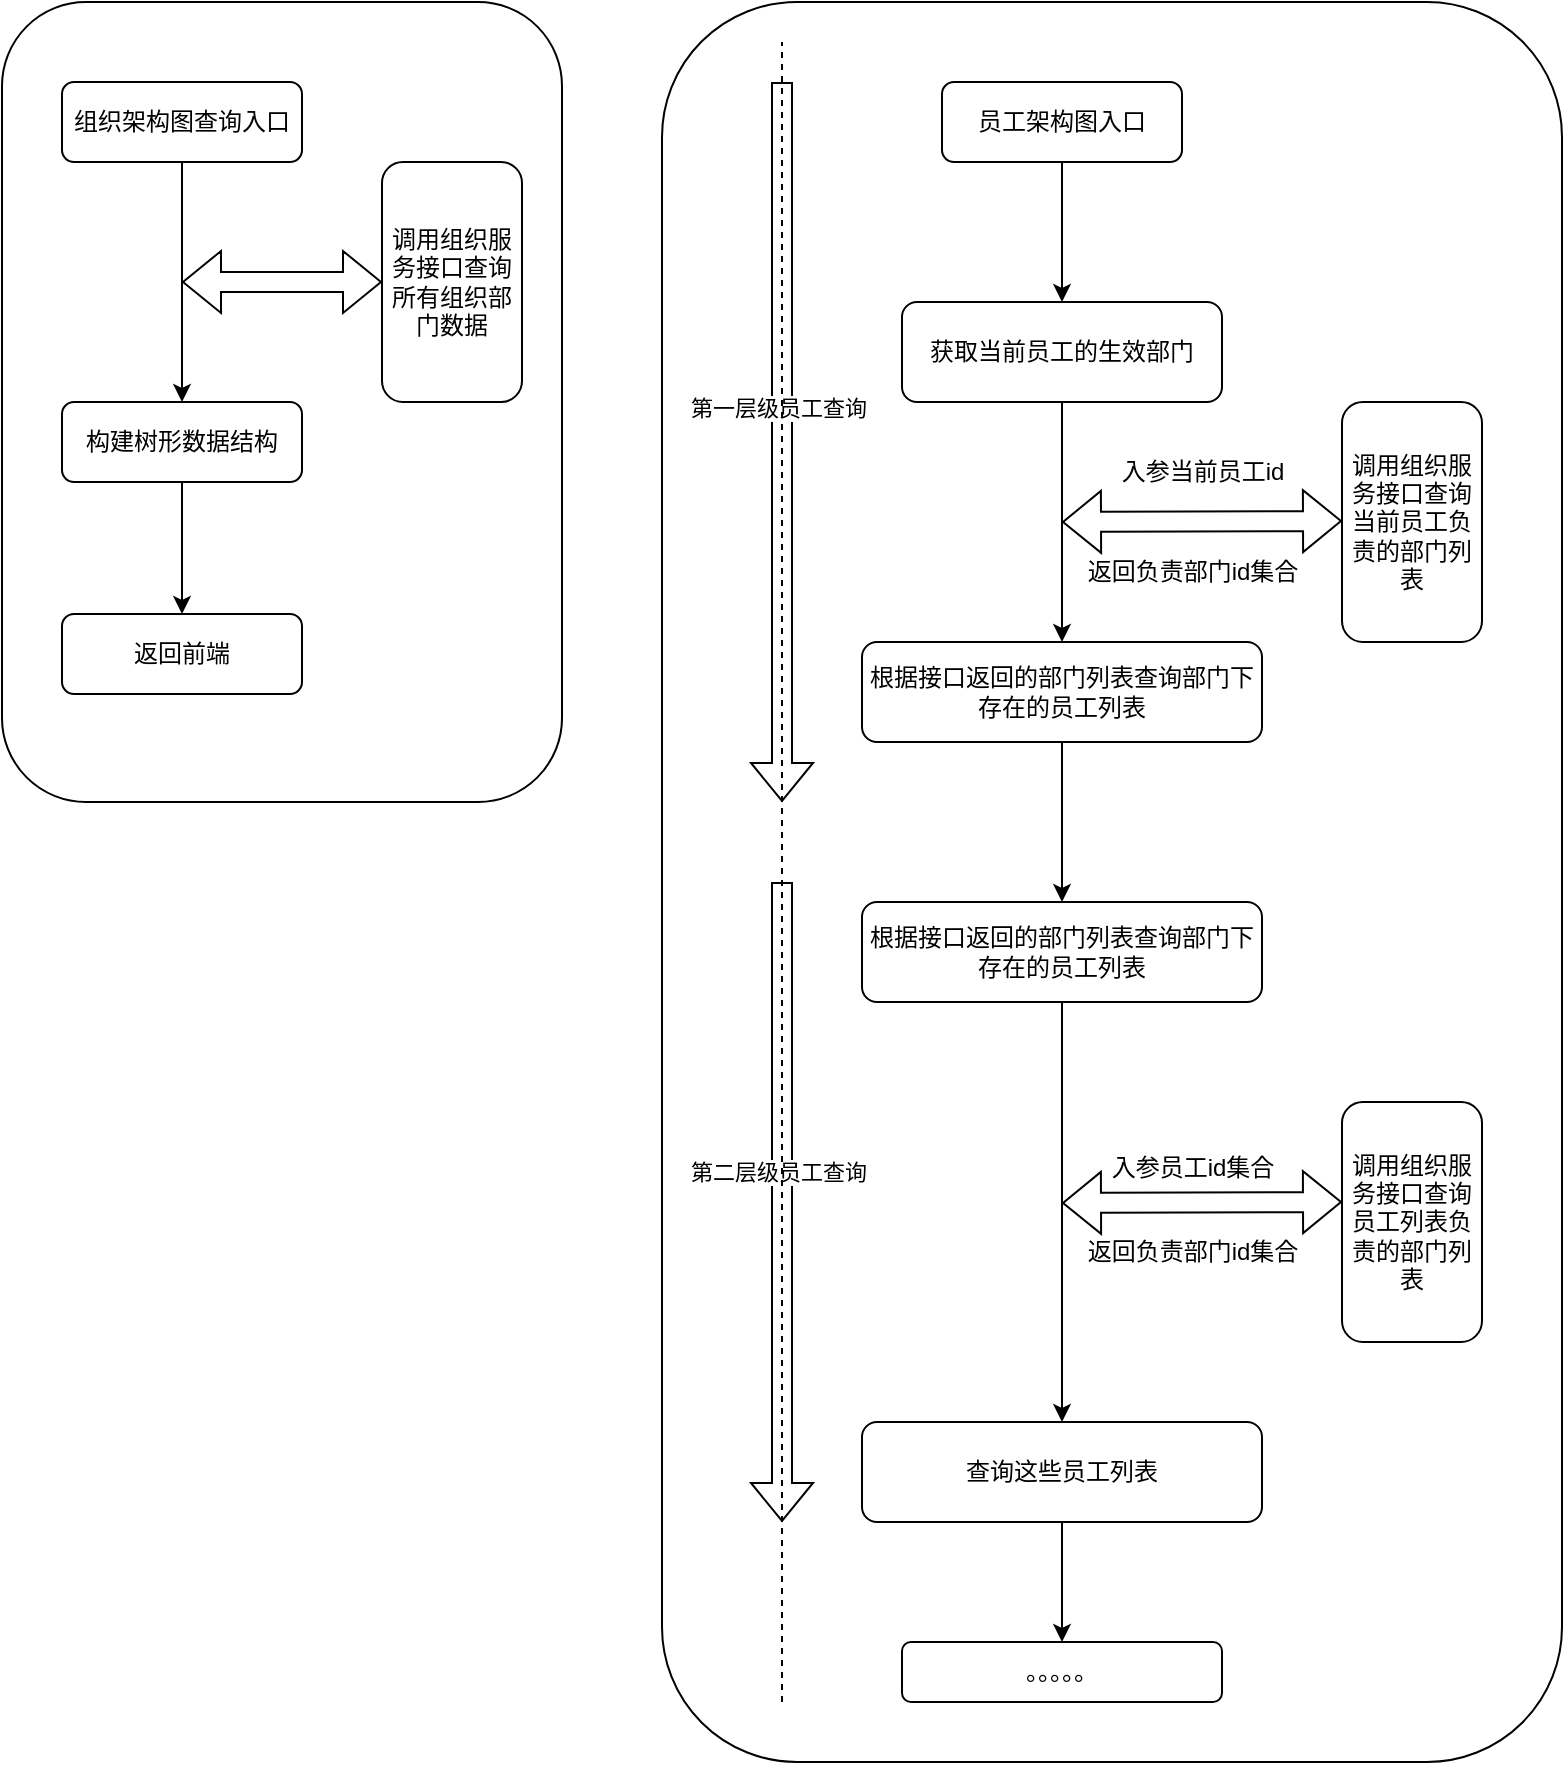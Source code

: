 <mxfile version="22.1.20" type="github">
  <diagram id="C5RBs43oDa-KdzZeNtuy" name="Page-1">
    <mxGraphModel dx="1434" dy="749" grid="1" gridSize="10" guides="1" tooltips="1" connect="1" arrows="1" fold="1" page="1" pageScale="1" pageWidth="827" pageHeight="1169" math="0" shadow="0">
      <root>
        <mxCell id="WIyWlLk6GJQsqaUBKTNV-0" />
        <mxCell id="WIyWlLk6GJQsqaUBKTNV-1" parent="WIyWlLk6GJQsqaUBKTNV-0" />
        <mxCell id="TYMmkkVEwMMcGR_JoT5w-33" value="" style="rounded=1;whiteSpace=wrap;html=1;" vertex="1" parent="WIyWlLk6GJQsqaUBKTNV-1">
          <mxGeometry x="340" y="80" width="450" height="880" as="geometry" />
        </mxCell>
        <mxCell id="TYMmkkVEwMMcGR_JoT5w-32" value="" style="rounded=1;whiteSpace=wrap;html=1;" vertex="1" parent="WIyWlLk6GJQsqaUBKTNV-1">
          <mxGeometry x="10" y="80" width="280" height="400" as="geometry" />
        </mxCell>
        <mxCell id="TYMmkkVEwMMcGR_JoT5w-4" value="" style="edgeStyle=orthogonalEdgeStyle;rounded=0;orthogonalLoop=1;jettySize=auto;html=1;entryX=0.5;entryY=0;entryDx=0;entryDy=0;" edge="1" parent="WIyWlLk6GJQsqaUBKTNV-1" source="TYMmkkVEwMMcGR_JoT5w-0" target="TYMmkkVEwMMcGR_JoT5w-2">
          <mxGeometry relative="1" as="geometry">
            <mxPoint x="100" y="230" as="targetPoint" />
          </mxGeometry>
        </mxCell>
        <mxCell id="TYMmkkVEwMMcGR_JoT5w-0" value="组织架构图查询入口" style="rounded=1;whiteSpace=wrap;html=1;" vertex="1" parent="WIyWlLk6GJQsqaUBKTNV-1">
          <mxGeometry x="40" y="120" width="120" height="40" as="geometry" />
        </mxCell>
        <mxCell id="TYMmkkVEwMMcGR_JoT5w-1" value="调用组织服务接口查询所有组织部门数据" style="rounded=1;whiteSpace=wrap;html=1;direction=south;flipV=1;flipH=0;horizontal=1;" vertex="1" parent="WIyWlLk6GJQsqaUBKTNV-1">
          <mxGeometry x="200" y="160" width="70" height="120" as="geometry" />
        </mxCell>
        <mxCell id="TYMmkkVEwMMcGR_JoT5w-6" value="" style="edgeStyle=orthogonalEdgeStyle;rounded=0;orthogonalLoop=1;jettySize=auto;html=1;" edge="1" parent="WIyWlLk6GJQsqaUBKTNV-1" source="TYMmkkVEwMMcGR_JoT5w-2" target="TYMmkkVEwMMcGR_JoT5w-5">
          <mxGeometry relative="1" as="geometry" />
        </mxCell>
        <mxCell id="TYMmkkVEwMMcGR_JoT5w-2" value="构建树形数据结构" style="rounded=1;whiteSpace=wrap;html=1;" vertex="1" parent="WIyWlLk6GJQsqaUBKTNV-1">
          <mxGeometry x="40" y="280" width="120" height="40" as="geometry" />
        </mxCell>
        <mxCell id="TYMmkkVEwMMcGR_JoT5w-5" value="返回前端" style="rounded=1;whiteSpace=wrap;html=1;" vertex="1" parent="WIyWlLk6GJQsqaUBKTNV-1">
          <mxGeometry x="40" y="386" width="120" height="40" as="geometry" />
        </mxCell>
        <mxCell id="TYMmkkVEwMMcGR_JoT5w-7" value="" style="shape=flexArrow;endArrow=classic;startArrow=classic;html=1;rounded=0;" edge="1" parent="WIyWlLk6GJQsqaUBKTNV-1" target="TYMmkkVEwMMcGR_JoT5w-1">
          <mxGeometry width="100" height="100" relative="1" as="geometry">
            <mxPoint x="100" y="220" as="sourcePoint" />
            <mxPoint x="400" y="340" as="targetPoint" />
          </mxGeometry>
        </mxCell>
        <mxCell id="TYMmkkVEwMMcGR_JoT5w-12" value="" style="edgeStyle=orthogonalEdgeStyle;rounded=0;orthogonalLoop=1;jettySize=auto;html=1;" edge="1" parent="WIyWlLk6GJQsqaUBKTNV-1" source="TYMmkkVEwMMcGR_JoT5w-10" target="TYMmkkVEwMMcGR_JoT5w-11">
          <mxGeometry relative="1" as="geometry" />
        </mxCell>
        <mxCell id="TYMmkkVEwMMcGR_JoT5w-10" value="员工架构图入口" style="rounded=1;whiteSpace=wrap;html=1;" vertex="1" parent="WIyWlLk6GJQsqaUBKTNV-1">
          <mxGeometry x="480" y="120" width="120" height="40" as="geometry" />
        </mxCell>
        <mxCell id="TYMmkkVEwMMcGR_JoT5w-14" value="" style="edgeStyle=orthogonalEdgeStyle;rounded=0;orthogonalLoop=1;jettySize=auto;html=1;" edge="1" parent="WIyWlLk6GJQsqaUBKTNV-1" source="TYMmkkVEwMMcGR_JoT5w-11" target="TYMmkkVEwMMcGR_JoT5w-13">
          <mxGeometry relative="1" as="geometry" />
        </mxCell>
        <mxCell id="TYMmkkVEwMMcGR_JoT5w-11" value="获取当前员工的生效部门" style="whiteSpace=wrap;html=1;rounded=1;" vertex="1" parent="WIyWlLk6GJQsqaUBKTNV-1">
          <mxGeometry x="460" y="230" width="160" height="50" as="geometry" />
        </mxCell>
        <mxCell id="TYMmkkVEwMMcGR_JoT5w-18" value="" style="edgeStyle=orthogonalEdgeStyle;rounded=0;orthogonalLoop=1;jettySize=auto;html=1;" edge="1" parent="WIyWlLk6GJQsqaUBKTNV-1" source="TYMmkkVEwMMcGR_JoT5w-13" target="TYMmkkVEwMMcGR_JoT5w-17">
          <mxGeometry relative="1" as="geometry" />
        </mxCell>
        <mxCell id="TYMmkkVEwMMcGR_JoT5w-13" value="根据接口返回的部门列表查询部门下存在的员工列表" style="whiteSpace=wrap;html=1;rounded=1;" vertex="1" parent="WIyWlLk6GJQsqaUBKTNV-1">
          <mxGeometry x="440" y="400" width="200" height="50" as="geometry" />
        </mxCell>
        <mxCell id="TYMmkkVEwMMcGR_JoT5w-15" value="调用组织服务接口查询当前员工负责的部门列表" style="rounded=1;whiteSpace=wrap;html=1;direction=south;flipV=1;flipH=0;horizontal=1;" vertex="1" parent="WIyWlLk6GJQsqaUBKTNV-1">
          <mxGeometry x="680" y="280" width="70" height="120" as="geometry" />
        </mxCell>
        <mxCell id="TYMmkkVEwMMcGR_JoT5w-16" value="" style="shape=flexArrow;endArrow=classic;startArrow=classic;html=1;rounded=0;" edge="1" parent="WIyWlLk6GJQsqaUBKTNV-1">
          <mxGeometry width="100" height="100" relative="1" as="geometry">
            <mxPoint x="540" y="340" as="sourcePoint" />
            <mxPoint x="680" y="339.5" as="targetPoint" />
          </mxGeometry>
        </mxCell>
        <mxCell id="TYMmkkVEwMMcGR_JoT5w-25" value="" style="edgeStyle=orthogonalEdgeStyle;rounded=0;orthogonalLoop=1;jettySize=auto;html=1;" edge="1" parent="WIyWlLk6GJQsqaUBKTNV-1" source="TYMmkkVEwMMcGR_JoT5w-17" target="TYMmkkVEwMMcGR_JoT5w-24">
          <mxGeometry relative="1" as="geometry" />
        </mxCell>
        <mxCell id="TYMmkkVEwMMcGR_JoT5w-17" value="根据接口返回的部门列表查询部门下存在的员工列表" style="whiteSpace=wrap;html=1;rounded=1;" vertex="1" parent="WIyWlLk6GJQsqaUBKTNV-1">
          <mxGeometry x="440" y="530" width="200" height="50" as="geometry" />
        </mxCell>
        <mxCell id="TYMmkkVEwMMcGR_JoT5w-19" value="" style="shape=flexArrow;endArrow=classic;html=1;rounded=0;" edge="1" parent="WIyWlLk6GJQsqaUBKTNV-1">
          <mxGeometry width="50" height="50" relative="1" as="geometry">
            <mxPoint x="400" y="120" as="sourcePoint" />
            <mxPoint x="400" y="480" as="targetPoint" />
          </mxGeometry>
        </mxCell>
        <mxCell id="TYMmkkVEwMMcGR_JoT5w-21" value="第一层级员工查询" style="edgeLabel;html=1;align=center;verticalAlign=middle;resizable=0;points=[];" vertex="1" connectable="0" parent="TYMmkkVEwMMcGR_JoT5w-19">
          <mxGeometry x="-0.094" y="-2" relative="1" as="geometry">
            <mxPoint as="offset" />
          </mxGeometry>
        </mxCell>
        <mxCell id="TYMmkkVEwMMcGR_JoT5w-22" value="" style="shape=flexArrow;endArrow=classic;html=1;rounded=0;" edge="1" parent="WIyWlLk6GJQsqaUBKTNV-1">
          <mxGeometry width="50" height="50" relative="1" as="geometry">
            <mxPoint x="400" y="520" as="sourcePoint" />
            <mxPoint x="400" y="840" as="targetPoint" />
          </mxGeometry>
        </mxCell>
        <mxCell id="TYMmkkVEwMMcGR_JoT5w-23" value="第二层级员工查询" style="edgeLabel;html=1;align=center;verticalAlign=middle;resizable=0;points=[];" vertex="1" connectable="0" parent="TYMmkkVEwMMcGR_JoT5w-22">
          <mxGeometry x="-0.094" y="-2" relative="1" as="geometry">
            <mxPoint as="offset" />
          </mxGeometry>
        </mxCell>
        <mxCell id="TYMmkkVEwMMcGR_JoT5w-38" value="" style="edgeStyle=orthogonalEdgeStyle;rounded=0;orthogonalLoop=1;jettySize=auto;html=1;" edge="1" parent="WIyWlLk6GJQsqaUBKTNV-1" source="TYMmkkVEwMMcGR_JoT5w-24" target="TYMmkkVEwMMcGR_JoT5w-37">
          <mxGeometry relative="1" as="geometry" />
        </mxCell>
        <mxCell id="TYMmkkVEwMMcGR_JoT5w-24" value="查询这些员工列表" style="whiteSpace=wrap;html=1;rounded=1;" vertex="1" parent="WIyWlLk6GJQsqaUBKTNV-1">
          <mxGeometry x="440" y="790" width="200" height="50" as="geometry" />
        </mxCell>
        <mxCell id="TYMmkkVEwMMcGR_JoT5w-26" value="" style="shape=flexArrow;endArrow=classic;startArrow=classic;html=1;rounded=0;" edge="1" parent="WIyWlLk6GJQsqaUBKTNV-1">
          <mxGeometry width="100" height="100" relative="1" as="geometry">
            <mxPoint x="540" y="680.5" as="sourcePoint" />
            <mxPoint x="680" y="680" as="targetPoint" />
          </mxGeometry>
        </mxCell>
        <mxCell id="TYMmkkVEwMMcGR_JoT5w-27" value="调用组织服务接口查询员工列表负责的部门列表" style="rounded=1;whiteSpace=wrap;html=1;direction=south;flipV=1;flipH=0;horizontal=1;" vertex="1" parent="WIyWlLk6GJQsqaUBKTNV-1">
          <mxGeometry x="680" y="630" width="70" height="120" as="geometry" />
        </mxCell>
        <mxCell id="TYMmkkVEwMMcGR_JoT5w-28" value="入参员工id集合" style="text;html=1;align=center;verticalAlign=middle;resizable=0;points=[];autosize=1;strokeColor=none;fillColor=none;" vertex="1" parent="WIyWlLk6GJQsqaUBKTNV-1">
          <mxGeometry x="555" y="648" width="100" height="30" as="geometry" />
        </mxCell>
        <mxCell id="TYMmkkVEwMMcGR_JoT5w-29" value="返回负责部门id集合" style="text;html=1;align=center;verticalAlign=middle;resizable=0;points=[];autosize=1;strokeColor=none;fillColor=none;" vertex="1" parent="WIyWlLk6GJQsqaUBKTNV-1">
          <mxGeometry x="540" y="690" width="130" height="30" as="geometry" />
        </mxCell>
        <mxCell id="TYMmkkVEwMMcGR_JoT5w-30" value="入参当前员工id" style="text;html=1;align=center;verticalAlign=middle;resizable=0;points=[];autosize=1;strokeColor=none;fillColor=none;" vertex="1" parent="WIyWlLk6GJQsqaUBKTNV-1">
          <mxGeometry x="560" y="300" width="100" height="30" as="geometry" />
        </mxCell>
        <mxCell id="TYMmkkVEwMMcGR_JoT5w-31" value="返回负责部门id集合" style="text;html=1;align=center;verticalAlign=middle;resizable=0;points=[];autosize=1;strokeColor=none;fillColor=none;" vertex="1" parent="WIyWlLk6GJQsqaUBKTNV-1">
          <mxGeometry x="540" y="350" width="130" height="30" as="geometry" />
        </mxCell>
        <mxCell id="TYMmkkVEwMMcGR_JoT5w-34" value="" style="endArrow=none;dashed=1;html=1;rounded=0;" edge="1" parent="WIyWlLk6GJQsqaUBKTNV-1">
          <mxGeometry width="50" height="50" relative="1" as="geometry">
            <mxPoint x="400" y="930" as="sourcePoint" />
            <mxPoint x="400" y="100" as="targetPoint" />
          </mxGeometry>
        </mxCell>
        <mxCell id="TYMmkkVEwMMcGR_JoT5w-37" value="。。。。。" style="whiteSpace=wrap;html=1;rounded=1;" vertex="1" parent="WIyWlLk6GJQsqaUBKTNV-1">
          <mxGeometry x="460" y="900" width="160" height="30" as="geometry" />
        </mxCell>
      </root>
    </mxGraphModel>
  </diagram>
</mxfile>
